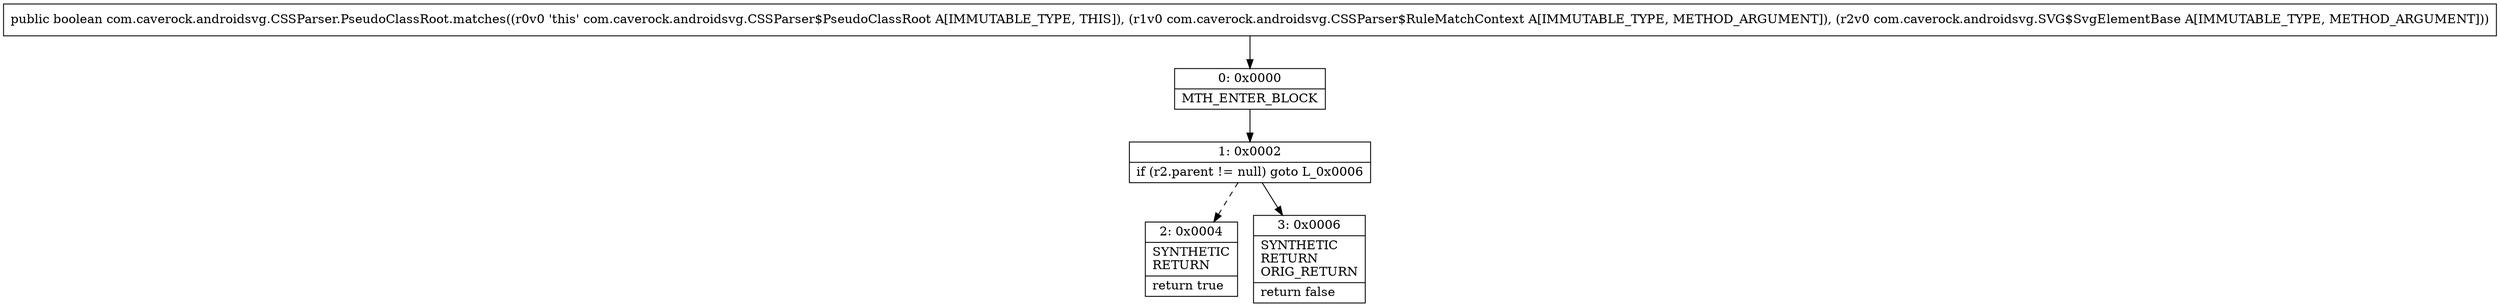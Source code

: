 digraph "CFG forcom.caverock.androidsvg.CSSParser.PseudoClassRoot.matches(Lcom\/caverock\/androidsvg\/CSSParser$RuleMatchContext;Lcom\/caverock\/androidsvg\/SVG$SvgElementBase;)Z" {
Node_0 [shape=record,label="{0\:\ 0x0000|MTH_ENTER_BLOCK\l}"];
Node_1 [shape=record,label="{1\:\ 0x0002|if (r2.parent != null) goto L_0x0006\l}"];
Node_2 [shape=record,label="{2\:\ 0x0004|SYNTHETIC\lRETURN\l|return true\l}"];
Node_3 [shape=record,label="{3\:\ 0x0006|SYNTHETIC\lRETURN\lORIG_RETURN\l|return false\l}"];
MethodNode[shape=record,label="{public boolean com.caverock.androidsvg.CSSParser.PseudoClassRoot.matches((r0v0 'this' com.caverock.androidsvg.CSSParser$PseudoClassRoot A[IMMUTABLE_TYPE, THIS]), (r1v0 com.caverock.androidsvg.CSSParser$RuleMatchContext A[IMMUTABLE_TYPE, METHOD_ARGUMENT]), (r2v0 com.caverock.androidsvg.SVG$SvgElementBase A[IMMUTABLE_TYPE, METHOD_ARGUMENT])) }"];
MethodNode -> Node_0;
Node_0 -> Node_1;
Node_1 -> Node_2[style=dashed];
Node_1 -> Node_3;
}

